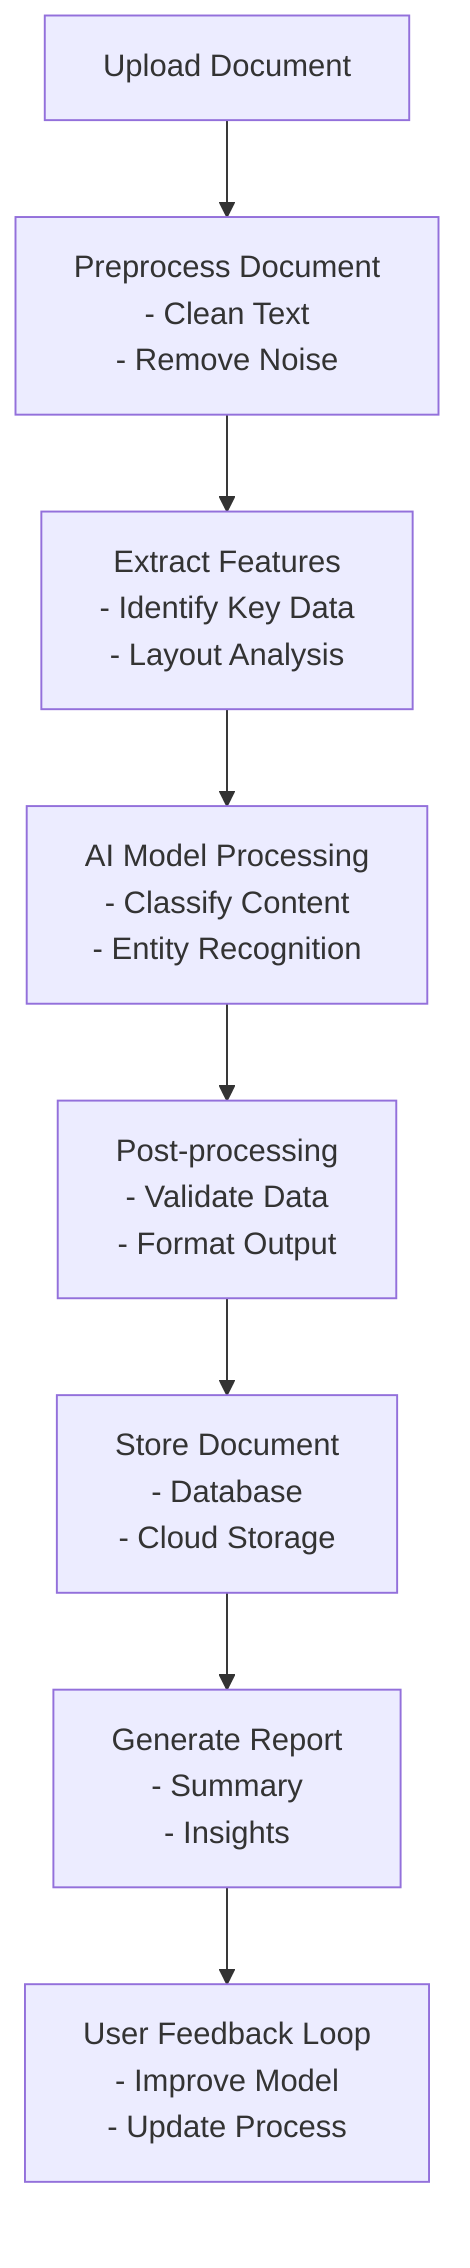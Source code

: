 flowchart TD
    A[Upload Document] --> B[Preprocess Document\n- Clean Text\n- Remove Noise]
    B --> C[Extract Features\n- Identify Key Data\n- Layout Analysis]
    C --> D[AI Model Processing\n- Classify Content\n- Entity Recognition]
    D --> E[Post-processing\n- Validate Data\n- Format Output]
    E --> F[Store Document\n- Database\n- Cloud Storage]
    F --> G[Generate Report\n- Summary\n- Insights]
    G --> H[User Feedback Loop\n- Improve Model\n- Update Process]